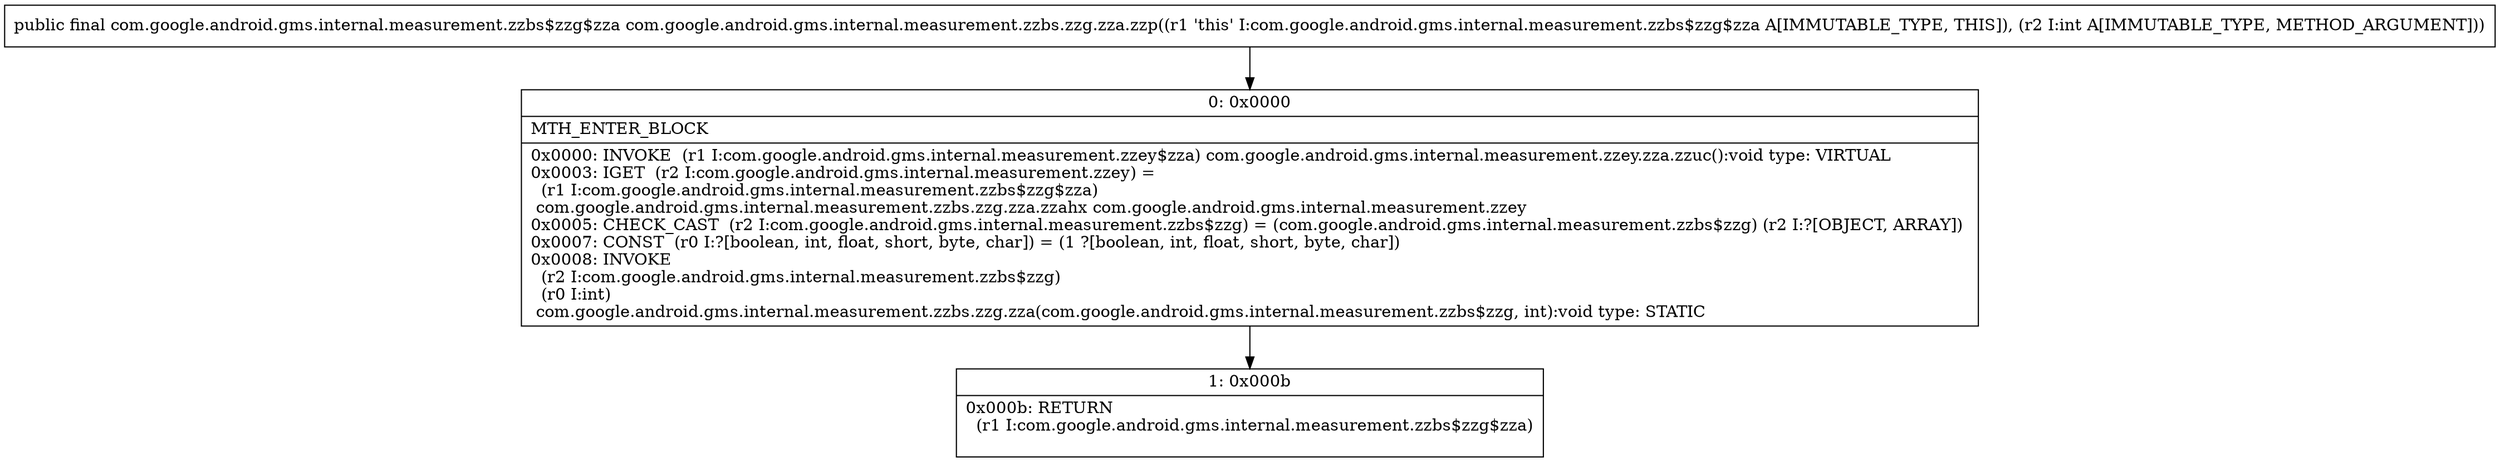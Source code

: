 digraph "CFG forcom.google.android.gms.internal.measurement.zzbs.zzg.zza.zzp(I)Lcom\/google\/android\/gms\/internal\/measurement\/zzbs$zzg$zza;" {
Node_0 [shape=record,label="{0\:\ 0x0000|MTH_ENTER_BLOCK\l|0x0000: INVOKE  (r1 I:com.google.android.gms.internal.measurement.zzey$zza) com.google.android.gms.internal.measurement.zzey.zza.zzuc():void type: VIRTUAL \l0x0003: IGET  (r2 I:com.google.android.gms.internal.measurement.zzey) = \l  (r1 I:com.google.android.gms.internal.measurement.zzbs$zzg$zza)\l com.google.android.gms.internal.measurement.zzbs.zzg.zza.zzahx com.google.android.gms.internal.measurement.zzey \l0x0005: CHECK_CAST  (r2 I:com.google.android.gms.internal.measurement.zzbs$zzg) = (com.google.android.gms.internal.measurement.zzbs$zzg) (r2 I:?[OBJECT, ARRAY]) \l0x0007: CONST  (r0 I:?[boolean, int, float, short, byte, char]) = (1 ?[boolean, int, float, short, byte, char]) \l0x0008: INVOKE  \l  (r2 I:com.google.android.gms.internal.measurement.zzbs$zzg)\l  (r0 I:int)\l com.google.android.gms.internal.measurement.zzbs.zzg.zza(com.google.android.gms.internal.measurement.zzbs$zzg, int):void type: STATIC \l}"];
Node_1 [shape=record,label="{1\:\ 0x000b|0x000b: RETURN  \l  (r1 I:com.google.android.gms.internal.measurement.zzbs$zzg$zza)\l \l}"];
MethodNode[shape=record,label="{public final com.google.android.gms.internal.measurement.zzbs$zzg$zza com.google.android.gms.internal.measurement.zzbs.zzg.zza.zzp((r1 'this' I:com.google.android.gms.internal.measurement.zzbs$zzg$zza A[IMMUTABLE_TYPE, THIS]), (r2 I:int A[IMMUTABLE_TYPE, METHOD_ARGUMENT])) }"];
MethodNode -> Node_0;
Node_0 -> Node_1;
}

